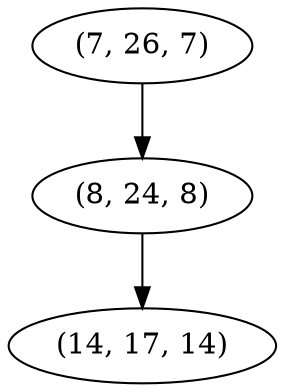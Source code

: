 digraph tree {
    "(7, 26, 7)";
    "(8, 24, 8)";
    "(14, 17, 14)";
    "(7, 26, 7)" -> "(8, 24, 8)";
    "(8, 24, 8)" -> "(14, 17, 14)";
}
